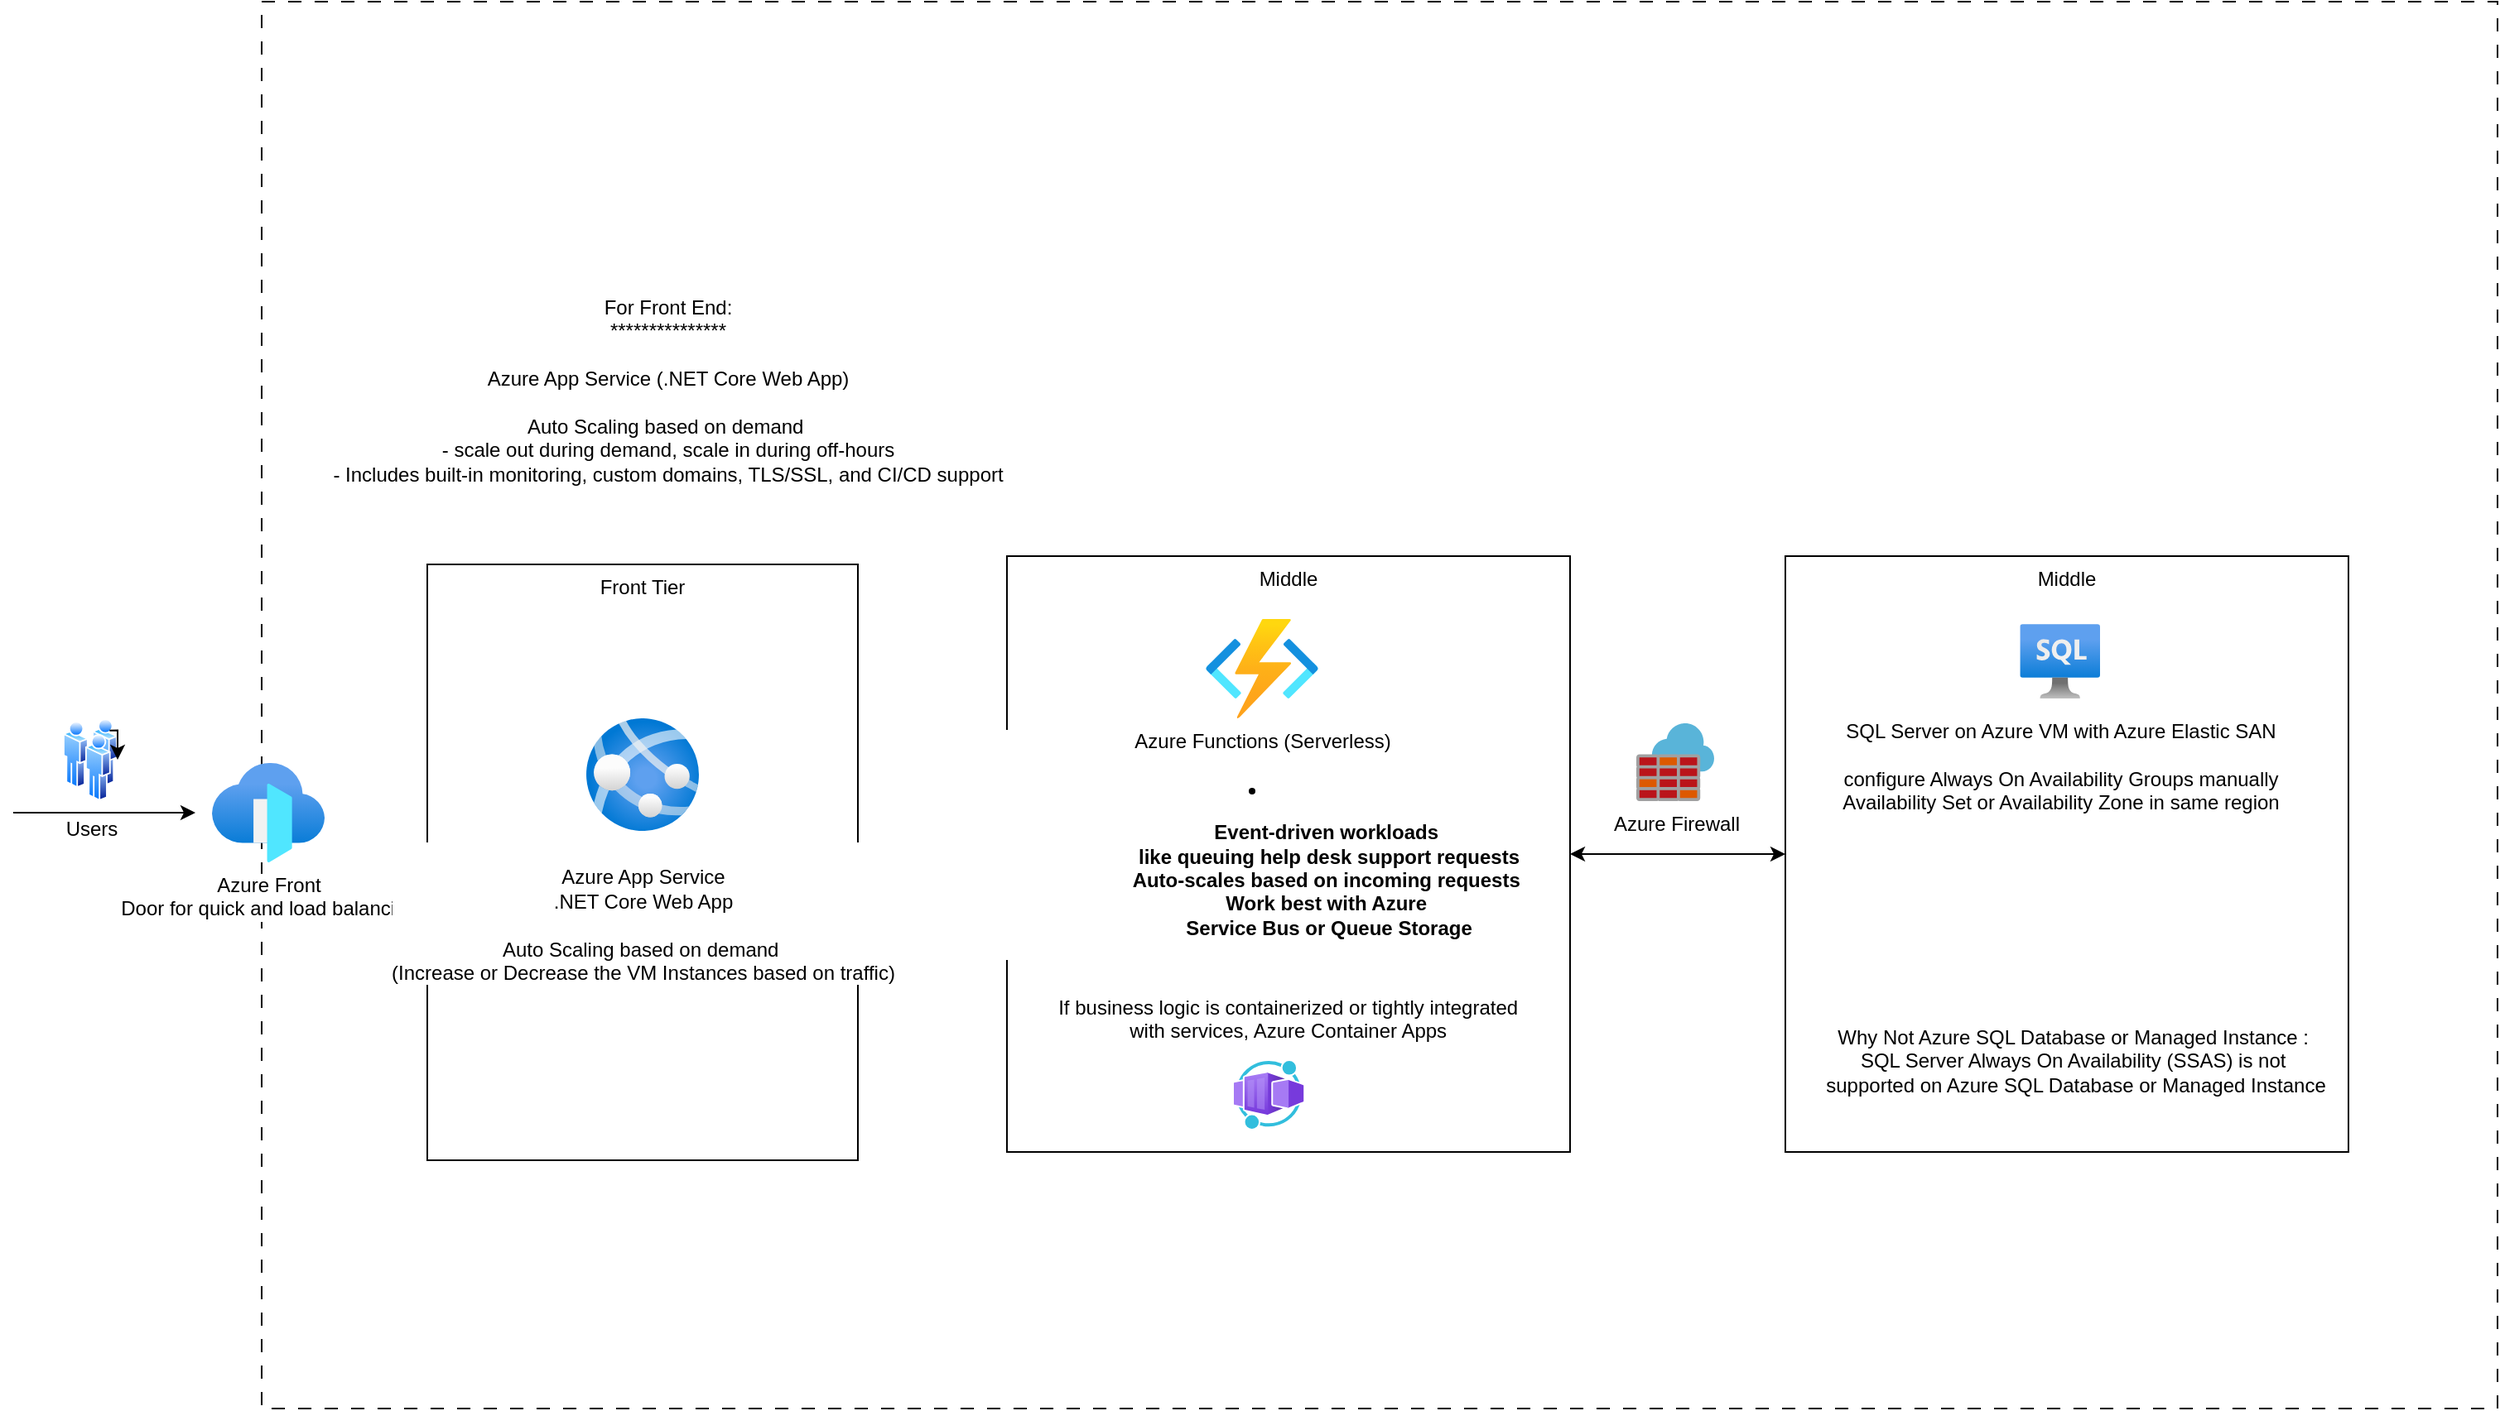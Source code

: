 <mxfile version="27.1.4">
  <diagram name="Page-1" id="X6aDsUGbdU_pspn2Vu4Z">
    <mxGraphModel dx="1973" dy="1696" grid="1" gridSize="10" guides="1" tooltips="1" connect="1" arrows="1" fold="1" page="1" pageScale="1" pageWidth="850" pageHeight="1100" math="0" shadow="0">
      <root>
        <mxCell id="0" />
        <mxCell id="1" parent="0" />
        <mxCell id="Yw7aTnKG6tzqPmcliUr4-1" value="" style="rounded=0;whiteSpace=wrap;html=1;dashed=1;dashPattern=8 8;" vertex="1" parent="1">
          <mxGeometry x="150" y="-290" width="1350" height="850" as="geometry" />
        </mxCell>
        <mxCell id="Yw7aTnKG6tzqPmcliUr4-3" value="Azure Front&lt;div&gt;&lt;span style=&quot;background-color: light-dark(#ffffff, var(--ge-dark-color, #121212)); color: light-dark(rgb(0, 0, 0), rgb(255, 255, 255));&quot;&gt;Door for quick and load balancing&lt;/span&gt;&lt;/div&gt;" style="image;aspect=fixed;html=1;points=[];align=center;fontSize=12;image=img/lib/azure2/networking/Front_Doors.svg;" vertex="1" parent="1">
          <mxGeometry x="120" y="170" width="68" height="60" as="geometry" />
        </mxCell>
        <mxCell id="Yw7aTnKG6tzqPmcliUr4-5" value="" style="endArrow=classic;html=1;rounded=0;" edge="1" parent="1">
          <mxGeometry width="50" height="50" relative="1" as="geometry">
            <mxPoint y="200" as="sourcePoint" />
            <mxPoint x="110" y="200" as="targetPoint" />
          </mxGeometry>
        </mxCell>
        <mxCell id="Yw7aTnKG6tzqPmcliUr4-6" value="Users" style="image;aspect=fixed;perimeter=ellipsePerimeter;html=1;align=center;shadow=0;dashed=0;spacingTop=3;image=img/lib/active_directory/users.svg;" vertex="1" parent="1">
          <mxGeometry x="30" y="143" width="33" height="50" as="geometry" />
        </mxCell>
        <mxCell id="Yw7aTnKG6tzqPmcliUr4-7" style="edgeStyle=orthogonalEdgeStyle;rounded=0;orthogonalLoop=1;jettySize=auto;html=1;exitX=1;exitY=0;exitDx=0;exitDy=0;entryX=1;entryY=0.5;entryDx=0;entryDy=0;" edge="1" parent="1" source="Yw7aTnKG6tzqPmcliUr4-6" target="Yw7aTnKG6tzqPmcliUr4-6">
          <mxGeometry relative="1" as="geometry" />
        </mxCell>
        <UserObject label="Front Tier" treeRoot="1" id="Yw7aTnKG6tzqPmcliUr4-8">
          <mxCell style="whiteSpace=wrap;html=1;align=center;treeFolding=1;treeMoving=1;newEdgeStyle={&quot;edgeStyle&quot;:&quot;elbowEdgeStyle&quot;,&quot;startArrow&quot;:&quot;none&quot;,&quot;endArrow&quot;:&quot;none&quot;};verticalAlign=top;" vertex="1" parent="1">
            <mxGeometry x="250" y="50" width="260" height="360" as="geometry" />
          </mxCell>
        </UserObject>
        <mxCell id="Yw7aTnKG6tzqPmcliUr4-9" value="&lt;div&gt;&lt;br&gt;&lt;/div&gt;&lt;div&gt;Azure App Service&lt;/div&gt;&lt;div&gt;.NET Core Web App&lt;/div&gt;&lt;div&gt;&lt;br&gt;&lt;/div&gt;&lt;div&gt;Auto Scaling based on demand&amp;nbsp;&lt;/div&gt;&lt;div&gt;(Increase or Decrease the VM Instances based on traffic)&lt;/div&gt;" style="image;aspect=fixed;html=1;points=[];align=center;fontSize=12;image=img/lib/azure2/app_services/App_Services.svg;" vertex="1" parent="1">
          <mxGeometry x="346" y="143" width="68" height="68" as="geometry" />
        </mxCell>
        <UserObject label="Middle" treeRoot="1" id="Yw7aTnKG6tzqPmcliUr4-11">
          <mxCell style="whiteSpace=wrap;html=1;align=center;treeFolding=1;treeMoving=1;newEdgeStyle={&quot;edgeStyle&quot;:&quot;elbowEdgeStyle&quot;,&quot;startArrow&quot;:&quot;none&quot;,&quot;endArrow&quot;:&quot;none&quot;};verticalAlign=top;" vertex="1" parent="1">
            <mxGeometry x="600" y="45" width="340" height="360" as="geometry" />
          </mxCell>
        </UserObject>
        <mxCell id="Yw7aTnKG6tzqPmcliUr4-10" value="Azure Functions (Serverless)&lt;div&gt;&lt;br&gt;&lt;/div&gt;&lt;div&gt;&lt;strong&gt;&lt;/strong&gt;&lt;li&gt;&lt;strong&gt;&lt;/strong&gt;&lt;ul&gt;&lt;ul&gt;&lt;b&gt;Event-driven workloads&amp;nbsp;&lt;/b&gt;&lt;/ul&gt;&lt;ul&gt;&lt;b&gt;like queuing help desk support requests&lt;/b&gt;&lt;/ul&gt;&lt;ul&gt;&lt;b&gt;Auto-scales based on incoming requests&amp;nbsp;&lt;/b&gt;&lt;/ul&gt;&lt;ul&gt;&lt;b&gt;Work best with Azure&amp;nbsp;&lt;/b&gt;&lt;/ul&gt;&lt;ul&gt;&lt;b&gt;Service Bus or Queue Storage&lt;/b&gt;&lt;/ul&gt;&lt;/ul&gt;&lt;/li&gt;&lt;/div&gt;" style="image;aspect=fixed;html=1;points=[];align=center;fontSize=12;image=img/lib/azure2/compute/Function_Apps.svg;" vertex="1" parent="1">
          <mxGeometry x="720" y="83" width="68" height="60" as="geometry" />
        </mxCell>
        <UserObject label="Middle" treeRoot="1" id="Yw7aTnKG6tzqPmcliUr4-14">
          <mxCell style="whiteSpace=wrap;html=1;align=center;treeFolding=1;treeMoving=1;newEdgeStyle={&quot;edgeStyle&quot;:&quot;elbowEdgeStyle&quot;,&quot;startArrow&quot;:&quot;none&quot;,&quot;endArrow&quot;:&quot;none&quot;};verticalAlign=top;" vertex="1" parent="1">
            <mxGeometry x="1070" y="45" width="340" height="360" as="geometry" />
          </mxCell>
        </UserObject>
        <UserObject label="SQL Server on Azure VM with Azure Elastic SAN&lt;br&gt;&lt;br&gt;configure Always On Availability Groups manually&lt;br&gt;Availability Set or Availability Zone in same region&lt;div&gt;&lt;br&gt;&lt;/div&gt;&lt;div&gt;&lt;br&gt;&lt;/div&gt;" treeRoot="1" id="Yw7aTnKG6tzqPmcliUr4-12">
          <mxCell style="html=1;align=center;treeFolding=1;treeMoving=1;newEdgeStyle={&quot;edgeStyle&quot;:&quot;elbowEdgeStyle&quot;,&quot;startArrow&quot;:&quot;none&quot;,&quot;endArrow&quot;:&quot;none&quot;};verticalAlign=top;shape=image;verticalLabelPosition=bottom;aspect=fixed;points=[];image=img/lib/azure2/databases/Azure_SQL_VM.svg;textDirection=ltr;spacing=5;spacingRight=0;" vertex="1" parent="1">
            <mxGeometry x="1211.67" y="83" width="48.33" height="51.17" as="geometry" />
          </mxCell>
        </UserObject>
        <mxCell id="Yw7aTnKG6tzqPmcliUr4-15" value="Why Not Azure SQL Database or Managed Instance&amp;nbsp;:&amp;nbsp;&lt;div&gt;SQL Server Always On Availability (SSAS) is not&amp;nbsp;&lt;div&gt;supported on Azure SQL Database or Managed Instance&lt;/div&gt;&lt;/div&gt;" style="text;html=1;align=center;verticalAlign=middle;resizable=0;points=[];autosize=1;strokeColor=none;fillColor=none;" vertex="1" parent="1">
          <mxGeometry x="1080" y="320" width="330" height="60" as="geometry" />
        </mxCell>
        <mxCell id="Yw7aTnKG6tzqPmcliUr4-16" value="" style="image;aspect=fixed;html=1;points=[];align=center;fontSize=12;image=img/lib/azure2/other/Worker_Container_App.svg;" vertex="1" parent="1">
          <mxGeometry x="737" y="350" width="42.24" height="41" as="geometry" />
        </mxCell>
        <mxCell id="Yw7aTnKG6tzqPmcliUr4-17" value="&lt;div&gt;If business logic is containerized or tightly integrated&amp;nbsp;&lt;/div&gt;&lt;div&gt;with services, Azure Container Apps&amp;nbsp;&lt;/div&gt;&lt;div&gt;&lt;br&gt;&lt;/div&gt;" style="text;html=1;align=center;verticalAlign=middle;resizable=0;points=[];autosize=1;strokeColor=none;fillColor=none;" vertex="1" parent="1">
          <mxGeometry x="621" y="302" width="300" height="60" as="geometry" />
        </mxCell>
        <mxCell id="Yw7aTnKG6tzqPmcliUr4-18" value="Azure Firewall" style="image;sketch=0;aspect=fixed;html=1;points=[];align=center;fontSize=12;image=img/lib/mscae/Azure_Firewall.svg;" vertex="1" parent="1">
          <mxGeometry x="980" y="146" width="47" height="47" as="geometry" />
        </mxCell>
        <mxCell id="Yw7aTnKG6tzqPmcliUr4-20" value="" style="endArrow=classic;startArrow=classic;html=1;rounded=0;entryX=1;entryY=0.5;entryDx=0;entryDy=0;" edge="1" parent="1" source="Yw7aTnKG6tzqPmcliUr4-14" target="Yw7aTnKG6tzqPmcliUr4-11">
          <mxGeometry width="50" height="50" relative="1" as="geometry">
            <mxPoint x="1177" y="280" as="sourcePoint" />
            <mxPoint x="897" y="280" as="targetPoint" />
          </mxGeometry>
        </mxCell>
        <mxCell id="Yw7aTnKG6tzqPmcliUr4-22" value="&lt;div&gt;For Front End:&lt;/div&gt;&lt;div&gt;***************&lt;/div&gt;&lt;div&gt;&lt;br&gt;&lt;/div&gt;&lt;div&gt;Azure App Service (.NET Core Web App)&lt;/div&gt;&lt;div&gt;&lt;br&gt;&lt;/div&gt;&lt;div&gt;Auto Scaling based on demand&amp;nbsp;&lt;/div&gt;&lt;div&gt;- scale out during demand, scale in during off-hours&lt;/div&gt;&lt;div&gt;- Includes built-in monitoring, custom domains, TLS/SSL, and CI/CD support&lt;/div&gt;" style="text;html=1;align=center;verticalAlign=middle;resizable=0;points=[];autosize=1;strokeColor=none;fillColor=none;" vertex="1" parent="1">
          <mxGeometry x="180" y="-120" width="430" height="130" as="geometry" />
        </mxCell>
      </root>
    </mxGraphModel>
  </diagram>
</mxfile>
